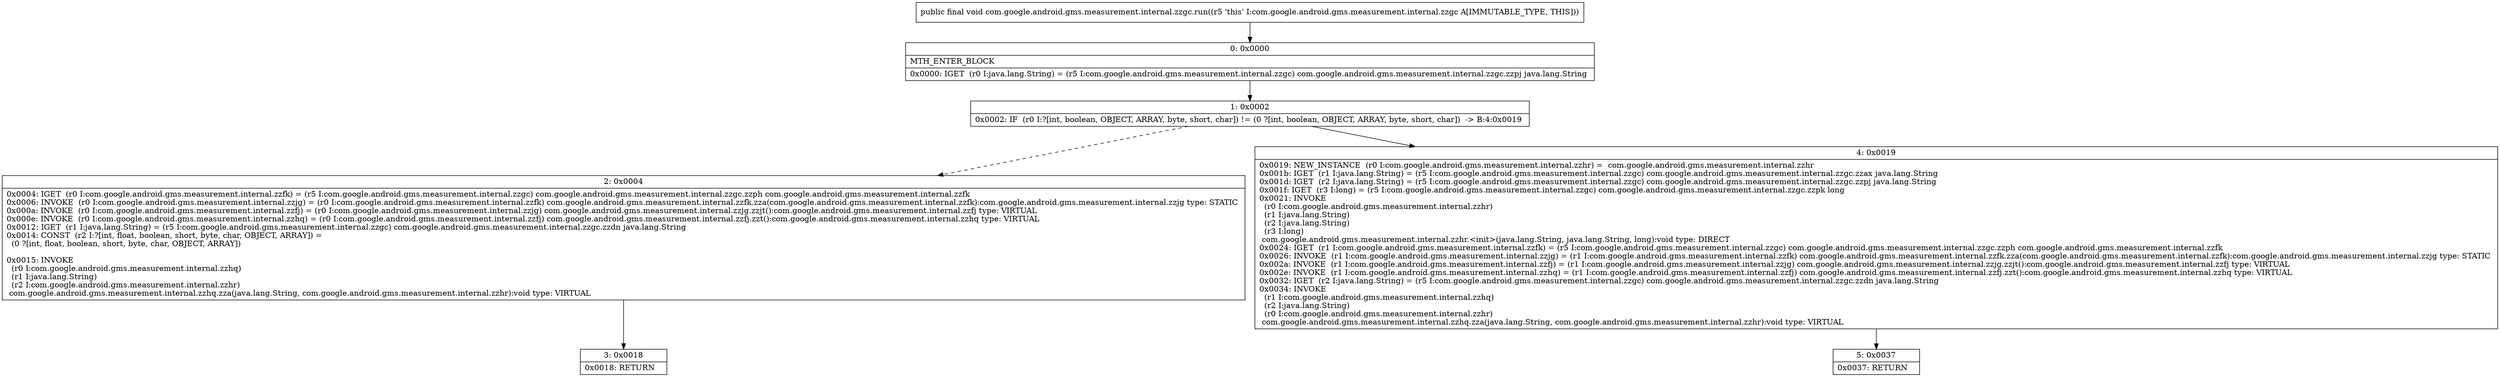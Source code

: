 digraph "CFG forcom.google.android.gms.measurement.internal.zzgc.run()V" {
Node_0 [shape=record,label="{0\:\ 0x0000|MTH_ENTER_BLOCK\l|0x0000: IGET  (r0 I:java.lang.String) = (r5 I:com.google.android.gms.measurement.internal.zzgc) com.google.android.gms.measurement.internal.zzgc.zzpj java.lang.String \l}"];
Node_1 [shape=record,label="{1\:\ 0x0002|0x0002: IF  (r0 I:?[int, boolean, OBJECT, ARRAY, byte, short, char]) != (0 ?[int, boolean, OBJECT, ARRAY, byte, short, char])  \-\> B:4:0x0019 \l}"];
Node_2 [shape=record,label="{2\:\ 0x0004|0x0004: IGET  (r0 I:com.google.android.gms.measurement.internal.zzfk) = (r5 I:com.google.android.gms.measurement.internal.zzgc) com.google.android.gms.measurement.internal.zzgc.zzph com.google.android.gms.measurement.internal.zzfk \l0x0006: INVOKE  (r0 I:com.google.android.gms.measurement.internal.zzjg) = (r0 I:com.google.android.gms.measurement.internal.zzfk) com.google.android.gms.measurement.internal.zzfk.zza(com.google.android.gms.measurement.internal.zzfk):com.google.android.gms.measurement.internal.zzjg type: STATIC \l0x000a: INVOKE  (r0 I:com.google.android.gms.measurement.internal.zzfj) = (r0 I:com.google.android.gms.measurement.internal.zzjg) com.google.android.gms.measurement.internal.zzjg.zzjt():com.google.android.gms.measurement.internal.zzfj type: VIRTUAL \l0x000e: INVOKE  (r0 I:com.google.android.gms.measurement.internal.zzhq) = (r0 I:com.google.android.gms.measurement.internal.zzfj) com.google.android.gms.measurement.internal.zzfj.zzt():com.google.android.gms.measurement.internal.zzhq type: VIRTUAL \l0x0012: IGET  (r1 I:java.lang.String) = (r5 I:com.google.android.gms.measurement.internal.zzgc) com.google.android.gms.measurement.internal.zzgc.zzdn java.lang.String \l0x0014: CONST  (r2 I:?[int, float, boolean, short, byte, char, OBJECT, ARRAY]) = \l  (0 ?[int, float, boolean, short, byte, char, OBJECT, ARRAY])\l \l0x0015: INVOKE  \l  (r0 I:com.google.android.gms.measurement.internal.zzhq)\l  (r1 I:java.lang.String)\l  (r2 I:com.google.android.gms.measurement.internal.zzhr)\l com.google.android.gms.measurement.internal.zzhq.zza(java.lang.String, com.google.android.gms.measurement.internal.zzhr):void type: VIRTUAL \l}"];
Node_3 [shape=record,label="{3\:\ 0x0018|0x0018: RETURN   \l}"];
Node_4 [shape=record,label="{4\:\ 0x0019|0x0019: NEW_INSTANCE  (r0 I:com.google.android.gms.measurement.internal.zzhr) =  com.google.android.gms.measurement.internal.zzhr \l0x001b: IGET  (r1 I:java.lang.String) = (r5 I:com.google.android.gms.measurement.internal.zzgc) com.google.android.gms.measurement.internal.zzgc.zzax java.lang.String \l0x001d: IGET  (r2 I:java.lang.String) = (r5 I:com.google.android.gms.measurement.internal.zzgc) com.google.android.gms.measurement.internal.zzgc.zzpj java.lang.String \l0x001f: IGET  (r3 I:long) = (r5 I:com.google.android.gms.measurement.internal.zzgc) com.google.android.gms.measurement.internal.zzgc.zzpk long \l0x0021: INVOKE  \l  (r0 I:com.google.android.gms.measurement.internal.zzhr)\l  (r1 I:java.lang.String)\l  (r2 I:java.lang.String)\l  (r3 I:long)\l com.google.android.gms.measurement.internal.zzhr.\<init\>(java.lang.String, java.lang.String, long):void type: DIRECT \l0x0024: IGET  (r1 I:com.google.android.gms.measurement.internal.zzfk) = (r5 I:com.google.android.gms.measurement.internal.zzgc) com.google.android.gms.measurement.internal.zzgc.zzph com.google.android.gms.measurement.internal.zzfk \l0x0026: INVOKE  (r1 I:com.google.android.gms.measurement.internal.zzjg) = (r1 I:com.google.android.gms.measurement.internal.zzfk) com.google.android.gms.measurement.internal.zzfk.zza(com.google.android.gms.measurement.internal.zzfk):com.google.android.gms.measurement.internal.zzjg type: STATIC \l0x002a: INVOKE  (r1 I:com.google.android.gms.measurement.internal.zzfj) = (r1 I:com.google.android.gms.measurement.internal.zzjg) com.google.android.gms.measurement.internal.zzjg.zzjt():com.google.android.gms.measurement.internal.zzfj type: VIRTUAL \l0x002e: INVOKE  (r1 I:com.google.android.gms.measurement.internal.zzhq) = (r1 I:com.google.android.gms.measurement.internal.zzfj) com.google.android.gms.measurement.internal.zzfj.zzt():com.google.android.gms.measurement.internal.zzhq type: VIRTUAL \l0x0032: IGET  (r2 I:java.lang.String) = (r5 I:com.google.android.gms.measurement.internal.zzgc) com.google.android.gms.measurement.internal.zzgc.zzdn java.lang.String \l0x0034: INVOKE  \l  (r1 I:com.google.android.gms.measurement.internal.zzhq)\l  (r2 I:java.lang.String)\l  (r0 I:com.google.android.gms.measurement.internal.zzhr)\l com.google.android.gms.measurement.internal.zzhq.zza(java.lang.String, com.google.android.gms.measurement.internal.zzhr):void type: VIRTUAL \l}"];
Node_5 [shape=record,label="{5\:\ 0x0037|0x0037: RETURN   \l}"];
MethodNode[shape=record,label="{public final void com.google.android.gms.measurement.internal.zzgc.run((r5 'this' I:com.google.android.gms.measurement.internal.zzgc A[IMMUTABLE_TYPE, THIS])) }"];
MethodNode -> Node_0;
Node_0 -> Node_1;
Node_1 -> Node_2[style=dashed];
Node_1 -> Node_4;
Node_2 -> Node_3;
Node_4 -> Node_5;
}

